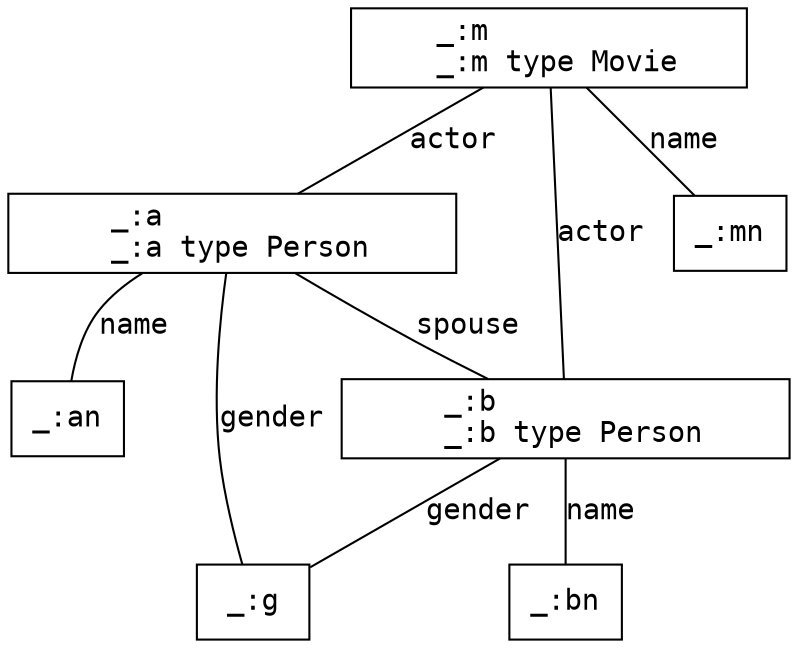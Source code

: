 graph G {
  "_:a" [label="     _:a                \n     _:a type Person    " shape=rect fontname=monospace];
  "_:b" [label="     _:b                \n     _:b type Person    " shape=rect fontname=monospace];
  "_:m" [label="    _:m              \n    _:m type Movie   " shape=rect fontname=monospace];
  "_:an" [shape=rect fontname=monospace];
  "_:bn" [shape=rect fontname=monospace];
  "_:mn" [shape=rect fontname=monospace];
  "_:g" [shape=rect fontname=monospace];

  "_:a" -- "_:b" [label="spouse" fontname=monospace];
  "_:m" -- "_:a" [label="actor" fontname=monospace];
  "_:m" -- "_:b" [label="actor" fontname=monospace];
  "_:a" -- "_:an" [label="name" fontname=monospace];
  "_:b" -- "_:bn" [label="name" fontname=monospace];
  "_:b" -- "_:g" [label="gender" fontname=monospace];
  "_:a" -- "_:g" [label="gender" fontname=monospace];
  "_:m" -- "_:mn" [label="name" fontname=monospace];
}
